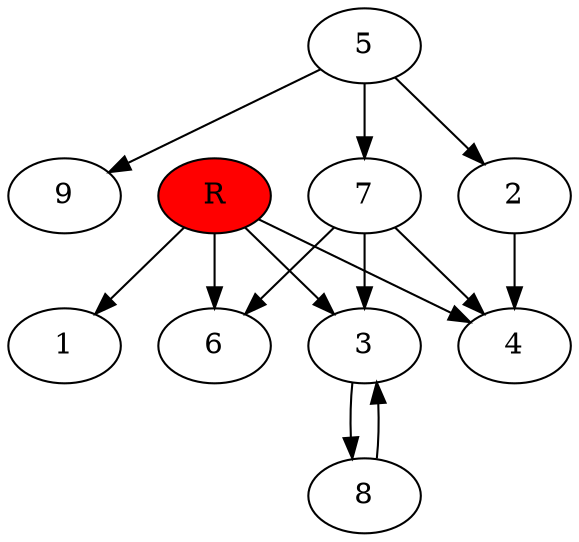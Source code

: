 digraph prb5802 {
	1
	2
	3
	4
	5
	6
	7
	8
	R [fillcolor="#ff0000" style=filled]
	2 -> 4
	3 -> 8
	5 -> 2
	5 -> 7
	5 -> 9
	7 -> 3
	7 -> 4
	7 -> 6
	8 -> 3
	R -> 1
	R -> 3
	R -> 4
	R -> 6
}

